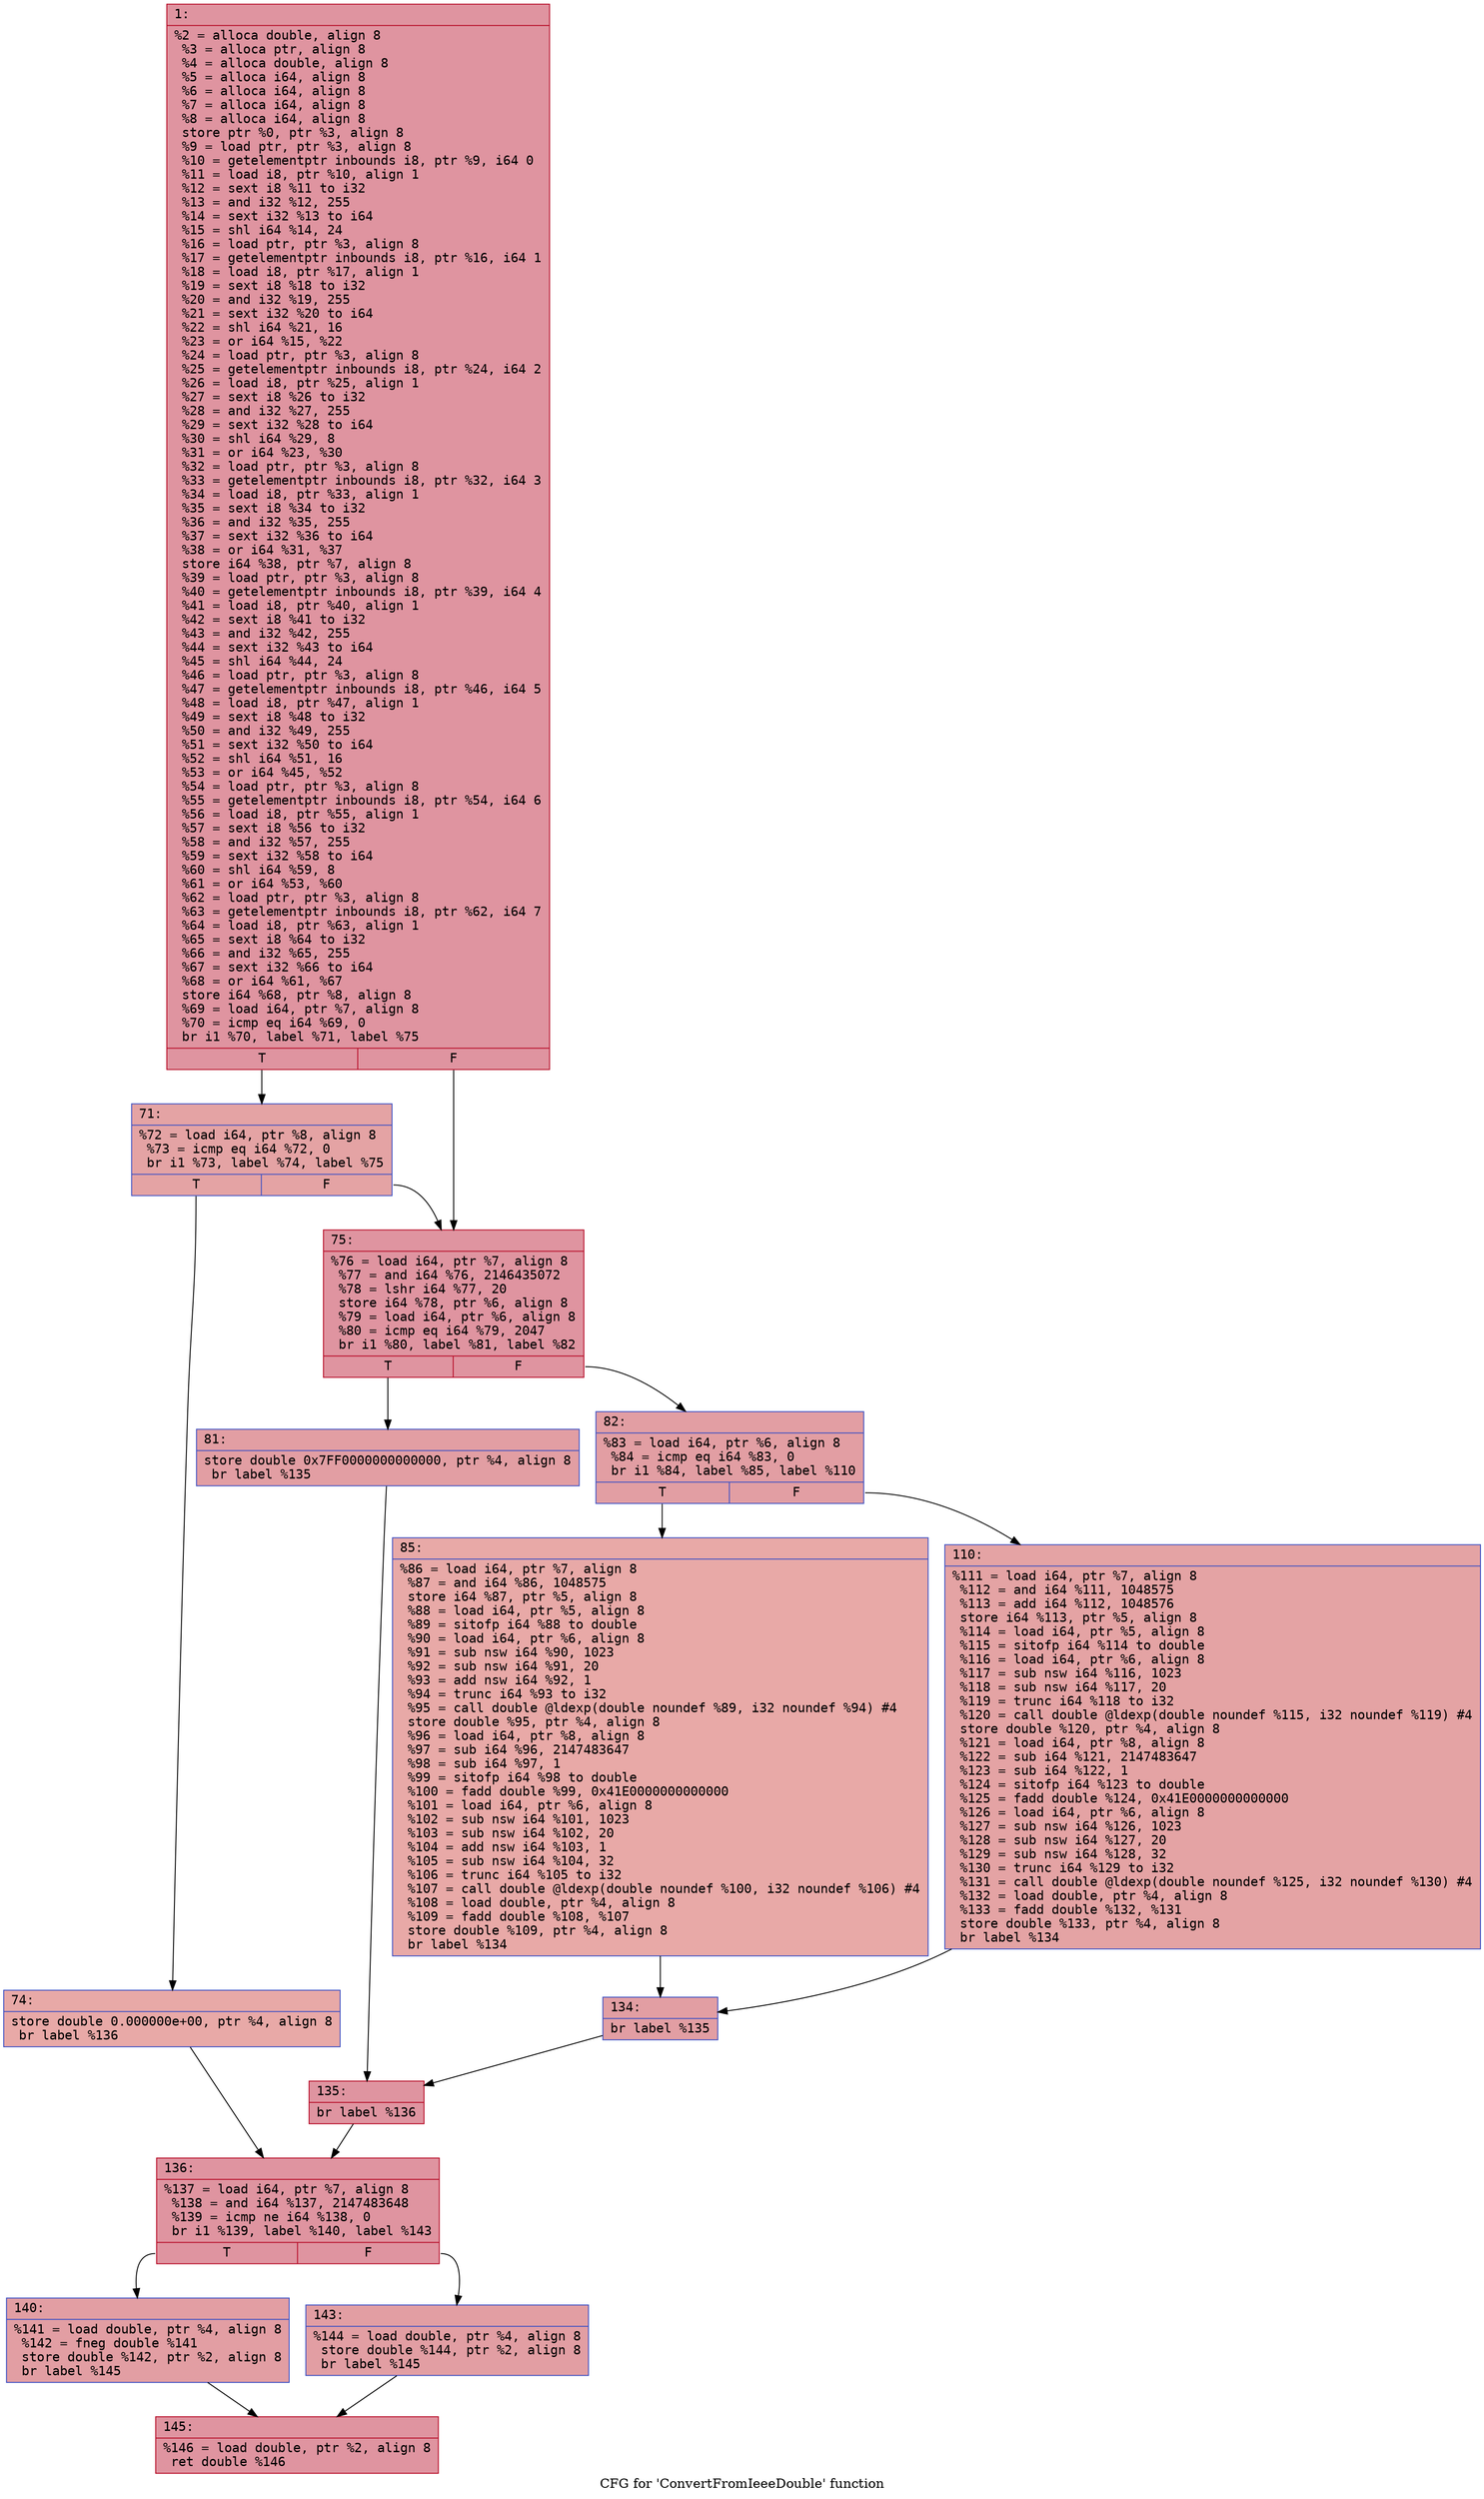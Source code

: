 digraph "CFG for 'ConvertFromIeeeDouble' function" {
	label="CFG for 'ConvertFromIeeeDouble' function";

	Node0x600001d06a30 [shape=record,color="#b70d28ff", style=filled, fillcolor="#b70d2870" fontname="Courier",label="{1:\l|  %2 = alloca double, align 8\l  %3 = alloca ptr, align 8\l  %4 = alloca double, align 8\l  %5 = alloca i64, align 8\l  %6 = alloca i64, align 8\l  %7 = alloca i64, align 8\l  %8 = alloca i64, align 8\l  store ptr %0, ptr %3, align 8\l  %9 = load ptr, ptr %3, align 8\l  %10 = getelementptr inbounds i8, ptr %9, i64 0\l  %11 = load i8, ptr %10, align 1\l  %12 = sext i8 %11 to i32\l  %13 = and i32 %12, 255\l  %14 = sext i32 %13 to i64\l  %15 = shl i64 %14, 24\l  %16 = load ptr, ptr %3, align 8\l  %17 = getelementptr inbounds i8, ptr %16, i64 1\l  %18 = load i8, ptr %17, align 1\l  %19 = sext i8 %18 to i32\l  %20 = and i32 %19, 255\l  %21 = sext i32 %20 to i64\l  %22 = shl i64 %21, 16\l  %23 = or i64 %15, %22\l  %24 = load ptr, ptr %3, align 8\l  %25 = getelementptr inbounds i8, ptr %24, i64 2\l  %26 = load i8, ptr %25, align 1\l  %27 = sext i8 %26 to i32\l  %28 = and i32 %27, 255\l  %29 = sext i32 %28 to i64\l  %30 = shl i64 %29, 8\l  %31 = or i64 %23, %30\l  %32 = load ptr, ptr %3, align 8\l  %33 = getelementptr inbounds i8, ptr %32, i64 3\l  %34 = load i8, ptr %33, align 1\l  %35 = sext i8 %34 to i32\l  %36 = and i32 %35, 255\l  %37 = sext i32 %36 to i64\l  %38 = or i64 %31, %37\l  store i64 %38, ptr %7, align 8\l  %39 = load ptr, ptr %3, align 8\l  %40 = getelementptr inbounds i8, ptr %39, i64 4\l  %41 = load i8, ptr %40, align 1\l  %42 = sext i8 %41 to i32\l  %43 = and i32 %42, 255\l  %44 = sext i32 %43 to i64\l  %45 = shl i64 %44, 24\l  %46 = load ptr, ptr %3, align 8\l  %47 = getelementptr inbounds i8, ptr %46, i64 5\l  %48 = load i8, ptr %47, align 1\l  %49 = sext i8 %48 to i32\l  %50 = and i32 %49, 255\l  %51 = sext i32 %50 to i64\l  %52 = shl i64 %51, 16\l  %53 = or i64 %45, %52\l  %54 = load ptr, ptr %3, align 8\l  %55 = getelementptr inbounds i8, ptr %54, i64 6\l  %56 = load i8, ptr %55, align 1\l  %57 = sext i8 %56 to i32\l  %58 = and i32 %57, 255\l  %59 = sext i32 %58 to i64\l  %60 = shl i64 %59, 8\l  %61 = or i64 %53, %60\l  %62 = load ptr, ptr %3, align 8\l  %63 = getelementptr inbounds i8, ptr %62, i64 7\l  %64 = load i8, ptr %63, align 1\l  %65 = sext i8 %64 to i32\l  %66 = and i32 %65, 255\l  %67 = sext i32 %66 to i64\l  %68 = or i64 %61, %67\l  store i64 %68, ptr %8, align 8\l  %69 = load i64, ptr %7, align 8\l  %70 = icmp eq i64 %69, 0\l  br i1 %70, label %71, label %75\l|{<s0>T|<s1>F}}"];
	Node0x600001d06a30:s0 -> Node0x600001d06a80[tooltip="1 -> 71\nProbability 37.50%" ];
	Node0x600001d06a30:s1 -> Node0x600001d06b20[tooltip="1 -> 75\nProbability 62.50%" ];
	Node0x600001d06a80 [shape=record,color="#3d50c3ff", style=filled, fillcolor="#c32e3170" fontname="Courier",label="{71:\l|  %72 = load i64, ptr %8, align 8\l  %73 = icmp eq i64 %72, 0\l  br i1 %73, label %74, label %75\l|{<s0>T|<s1>F}}"];
	Node0x600001d06a80:s0 -> Node0x600001d06ad0[tooltip="71 -> 74\nProbability 37.50%" ];
	Node0x600001d06a80:s1 -> Node0x600001d06b20[tooltip="71 -> 75\nProbability 62.50%" ];
	Node0x600001d06ad0 [shape=record,color="#3d50c3ff", style=filled, fillcolor="#ca3b3770" fontname="Courier",label="{74:\l|  store double 0.000000e+00, ptr %4, align 8\l  br label %136\l}"];
	Node0x600001d06ad0 -> Node0x600001d06d50[tooltip="74 -> 136\nProbability 100.00%" ];
	Node0x600001d06b20 [shape=record,color="#b70d28ff", style=filled, fillcolor="#b70d2870" fontname="Courier",label="{75:\l|  %76 = load i64, ptr %7, align 8\l  %77 = and i64 %76, 2146435072\l  %78 = lshr i64 %77, 20\l  store i64 %78, ptr %6, align 8\l  %79 = load i64, ptr %6, align 8\l  %80 = icmp eq i64 %79, 2047\l  br i1 %80, label %81, label %82\l|{<s0>T|<s1>F}}"];
	Node0x600001d06b20:s0 -> Node0x600001d06b70[tooltip="75 -> 81\nProbability 50.00%" ];
	Node0x600001d06b20:s1 -> Node0x600001d06bc0[tooltip="75 -> 82\nProbability 50.00%" ];
	Node0x600001d06b70 [shape=record,color="#3d50c3ff", style=filled, fillcolor="#be242e70" fontname="Courier",label="{81:\l|  store double 0x7FF0000000000000, ptr %4, align 8\l  br label %135\l}"];
	Node0x600001d06b70 -> Node0x600001d06d00[tooltip="81 -> 135\nProbability 100.00%" ];
	Node0x600001d06bc0 [shape=record,color="#3d50c3ff", style=filled, fillcolor="#be242e70" fontname="Courier",label="{82:\l|  %83 = load i64, ptr %6, align 8\l  %84 = icmp eq i64 %83, 0\l  br i1 %84, label %85, label %110\l|{<s0>T|<s1>F}}"];
	Node0x600001d06bc0:s0 -> Node0x600001d06c10[tooltip="82 -> 85\nProbability 37.50%" ];
	Node0x600001d06bc0:s1 -> Node0x600001d06c60[tooltip="82 -> 110\nProbability 62.50%" ];
	Node0x600001d06c10 [shape=record,color="#3d50c3ff", style=filled, fillcolor="#ca3b3770" fontname="Courier",label="{85:\l|  %86 = load i64, ptr %7, align 8\l  %87 = and i64 %86, 1048575\l  store i64 %87, ptr %5, align 8\l  %88 = load i64, ptr %5, align 8\l  %89 = sitofp i64 %88 to double\l  %90 = load i64, ptr %6, align 8\l  %91 = sub nsw i64 %90, 1023\l  %92 = sub nsw i64 %91, 20\l  %93 = add nsw i64 %92, 1\l  %94 = trunc i64 %93 to i32\l  %95 = call double @ldexp(double noundef %89, i32 noundef %94) #4\l  store double %95, ptr %4, align 8\l  %96 = load i64, ptr %8, align 8\l  %97 = sub i64 %96, 2147483647\l  %98 = sub i64 %97, 1\l  %99 = sitofp i64 %98 to double\l  %100 = fadd double %99, 0x41E0000000000000\l  %101 = load i64, ptr %6, align 8\l  %102 = sub nsw i64 %101, 1023\l  %103 = sub nsw i64 %102, 20\l  %104 = add nsw i64 %103, 1\l  %105 = sub nsw i64 %104, 32\l  %106 = trunc i64 %105 to i32\l  %107 = call double @ldexp(double noundef %100, i32 noundef %106) #4\l  %108 = load double, ptr %4, align 8\l  %109 = fadd double %108, %107\l  store double %109, ptr %4, align 8\l  br label %134\l}"];
	Node0x600001d06c10 -> Node0x600001d06cb0[tooltip="85 -> 134\nProbability 100.00%" ];
	Node0x600001d06c60 [shape=record,color="#3d50c3ff", style=filled, fillcolor="#c32e3170" fontname="Courier",label="{110:\l|  %111 = load i64, ptr %7, align 8\l  %112 = and i64 %111, 1048575\l  %113 = add i64 %112, 1048576\l  store i64 %113, ptr %5, align 8\l  %114 = load i64, ptr %5, align 8\l  %115 = sitofp i64 %114 to double\l  %116 = load i64, ptr %6, align 8\l  %117 = sub nsw i64 %116, 1023\l  %118 = sub nsw i64 %117, 20\l  %119 = trunc i64 %118 to i32\l  %120 = call double @ldexp(double noundef %115, i32 noundef %119) #4\l  store double %120, ptr %4, align 8\l  %121 = load i64, ptr %8, align 8\l  %122 = sub i64 %121, 2147483647\l  %123 = sub i64 %122, 1\l  %124 = sitofp i64 %123 to double\l  %125 = fadd double %124, 0x41E0000000000000\l  %126 = load i64, ptr %6, align 8\l  %127 = sub nsw i64 %126, 1023\l  %128 = sub nsw i64 %127, 20\l  %129 = sub nsw i64 %128, 32\l  %130 = trunc i64 %129 to i32\l  %131 = call double @ldexp(double noundef %125, i32 noundef %130) #4\l  %132 = load double, ptr %4, align 8\l  %133 = fadd double %132, %131\l  store double %133, ptr %4, align 8\l  br label %134\l}"];
	Node0x600001d06c60 -> Node0x600001d06cb0[tooltip="110 -> 134\nProbability 100.00%" ];
	Node0x600001d06cb0 [shape=record,color="#3d50c3ff", style=filled, fillcolor="#be242e70" fontname="Courier",label="{134:\l|  br label %135\l}"];
	Node0x600001d06cb0 -> Node0x600001d06d00[tooltip="134 -> 135\nProbability 100.00%" ];
	Node0x600001d06d00 [shape=record,color="#b70d28ff", style=filled, fillcolor="#b70d2870" fontname="Courier",label="{135:\l|  br label %136\l}"];
	Node0x600001d06d00 -> Node0x600001d06d50[tooltip="135 -> 136\nProbability 100.00%" ];
	Node0x600001d06d50 [shape=record,color="#b70d28ff", style=filled, fillcolor="#b70d2870" fontname="Courier",label="{136:\l|  %137 = load i64, ptr %7, align 8\l  %138 = and i64 %137, 2147483648\l  %139 = icmp ne i64 %138, 0\l  br i1 %139, label %140, label %143\l|{<s0>T|<s1>F}}"];
	Node0x600001d06d50:s0 -> Node0x600001d06da0[tooltip="136 -> 140\nProbability 50.00%" ];
	Node0x600001d06d50:s1 -> Node0x600001d06df0[tooltip="136 -> 143\nProbability 50.00%" ];
	Node0x600001d06da0 [shape=record,color="#3d50c3ff", style=filled, fillcolor="#be242e70" fontname="Courier",label="{140:\l|  %141 = load double, ptr %4, align 8\l  %142 = fneg double %141\l  store double %142, ptr %2, align 8\l  br label %145\l}"];
	Node0x600001d06da0 -> Node0x600001d06e40[tooltip="140 -> 145\nProbability 100.00%" ];
	Node0x600001d06df0 [shape=record,color="#3d50c3ff", style=filled, fillcolor="#be242e70" fontname="Courier",label="{143:\l|  %144 = load double, ptr %4, align 8\l  store double %144, ptr %2, align 8\l  br label %145\l}"];
	Node0x600001d06df0 -> Node0x600001d06e40[tooltip="143 -> 145\nProbability 100.00%" ];
	Node0x600001d06e40 [shape=record,color="#b70d28ff", style=filled, fillcolor="#b70d2870" fontname="Courier",label="{145:\l|  %146 = load double, ptr %2, align 8\l  ret double %146\l}"];
}
